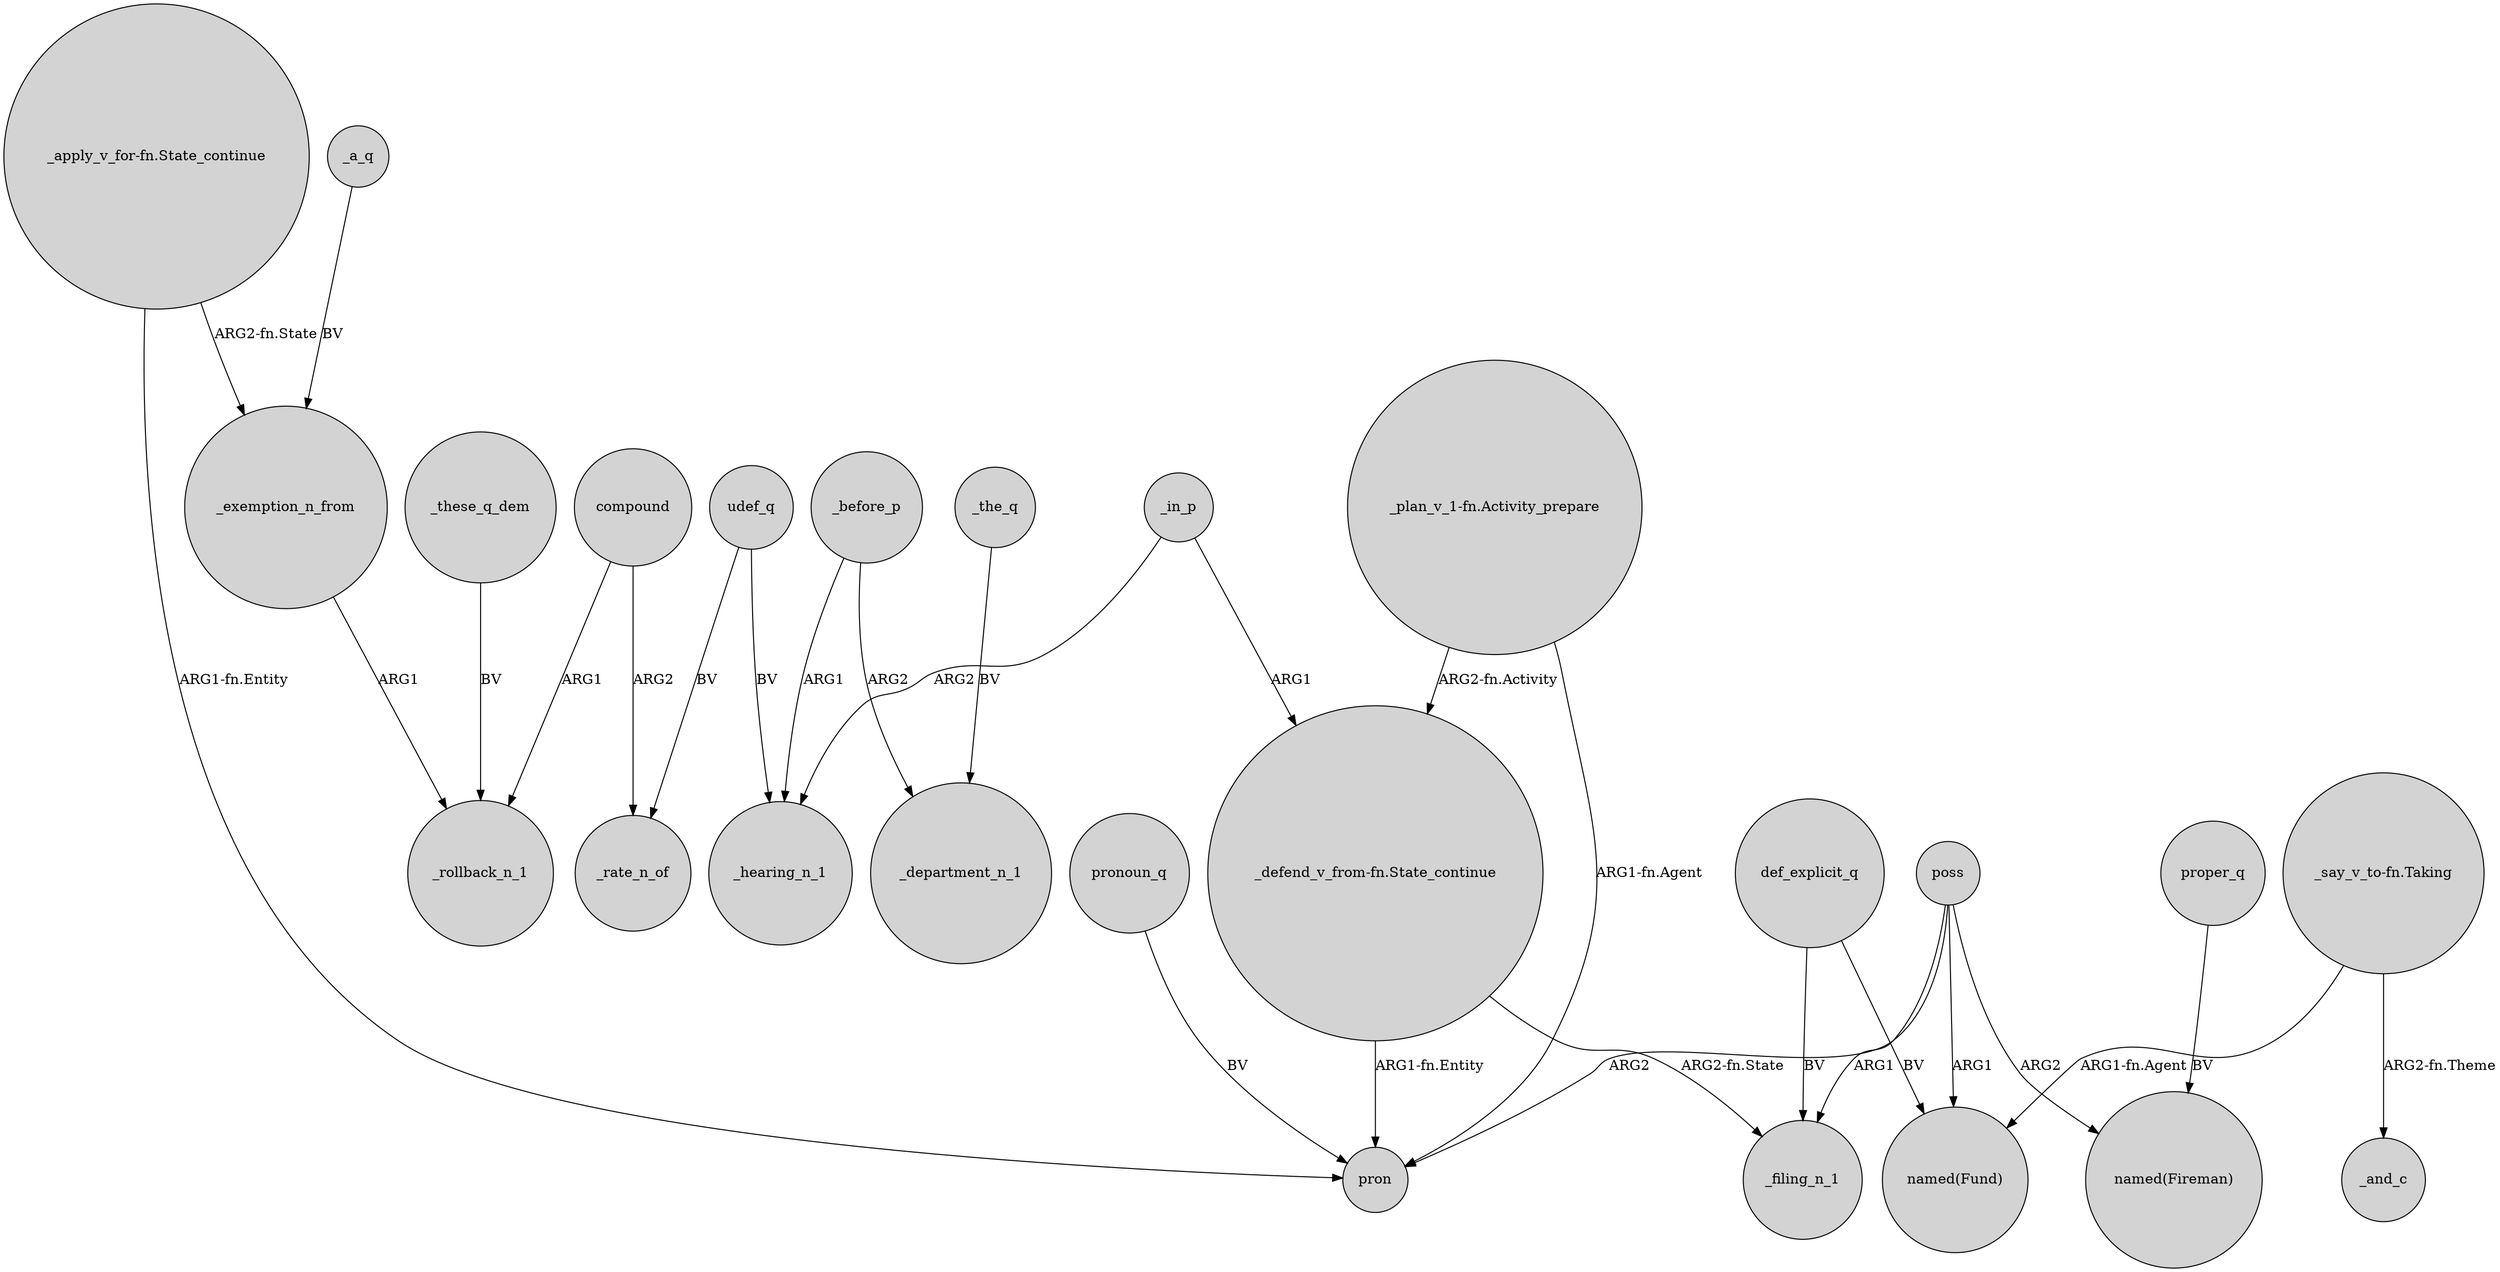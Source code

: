 digraph {
	node [shape=circle style=filled]
	_in_p -> _hearing_n_1 [label=ARG2]
	"_defend_v_from-fn.State_continue" -> _filing_n_1 [label="ARG2-fn.State"]
	"_say_v_to-fn.Taking" -> _and_c [label="ARG2-fn.Theme"]
	"_defend_v_from-fn.State_continue" -> pron [label="ARG1-fn.Entity"]
	udef_q -> _rate_n_of [label=BV]
	"_apply_v_for-fn.State_continue" -> pron [label="ARG1-fn.Entity"]
	_before_p -> _department_n_1 [label=ARG2]
	def_explicit_q -> "named(Fund)" [label=BV]
	compound -> _rollback_n_1 [label=ARG1]
	def_explicit_q -> _filing_n_1 [label=BV]
	_these_q_dem -> _rollback_n_1 [label=BV]
	pronoun_q -> pron [label=BV]
	udef_q -> _hearing_n_1 [label=BV]
	poss -> pron [label=ARG2]
	compound -> _rate_n_of [label=ARG2]
	_exemption_n_from -> _rollback_n_1 [label=ARG1]
	proper_q -> "named(Fireman)" [label=BV]
	_the_q -> _department_n_1 [label=BV]
	_in_p -> "_defend_v_from-fn.State_continue" [label=ARG1]
	poss -> "named(Fireman)" [label=ARG2]
	_a_q -> _exemption_n_from [label=BV]
	_before_p -> _hearing_n_1 [label=ARG1]
	poss -> "named(Fund)" [label=ARG1]
	"_plan_v_1-fn.Activity_prepare" -> "_defend_v_from-fn.State_continue" [label="ARG2-fn.Activity"]
	"_apply_v_for-fn.State_continue" -> _exemption_n_from [label="ARG2-fn.State"]
	"_plan_v_1-fn.Activity_prepare" -> pron [label="ARG1-fn.Agent"]
	"_say_v_to-fn.Taking" -> "named(Fund)" [label="ARG1-fn.Agent"]
	poss -> _filing_n_1 [label=ARG1]
}
